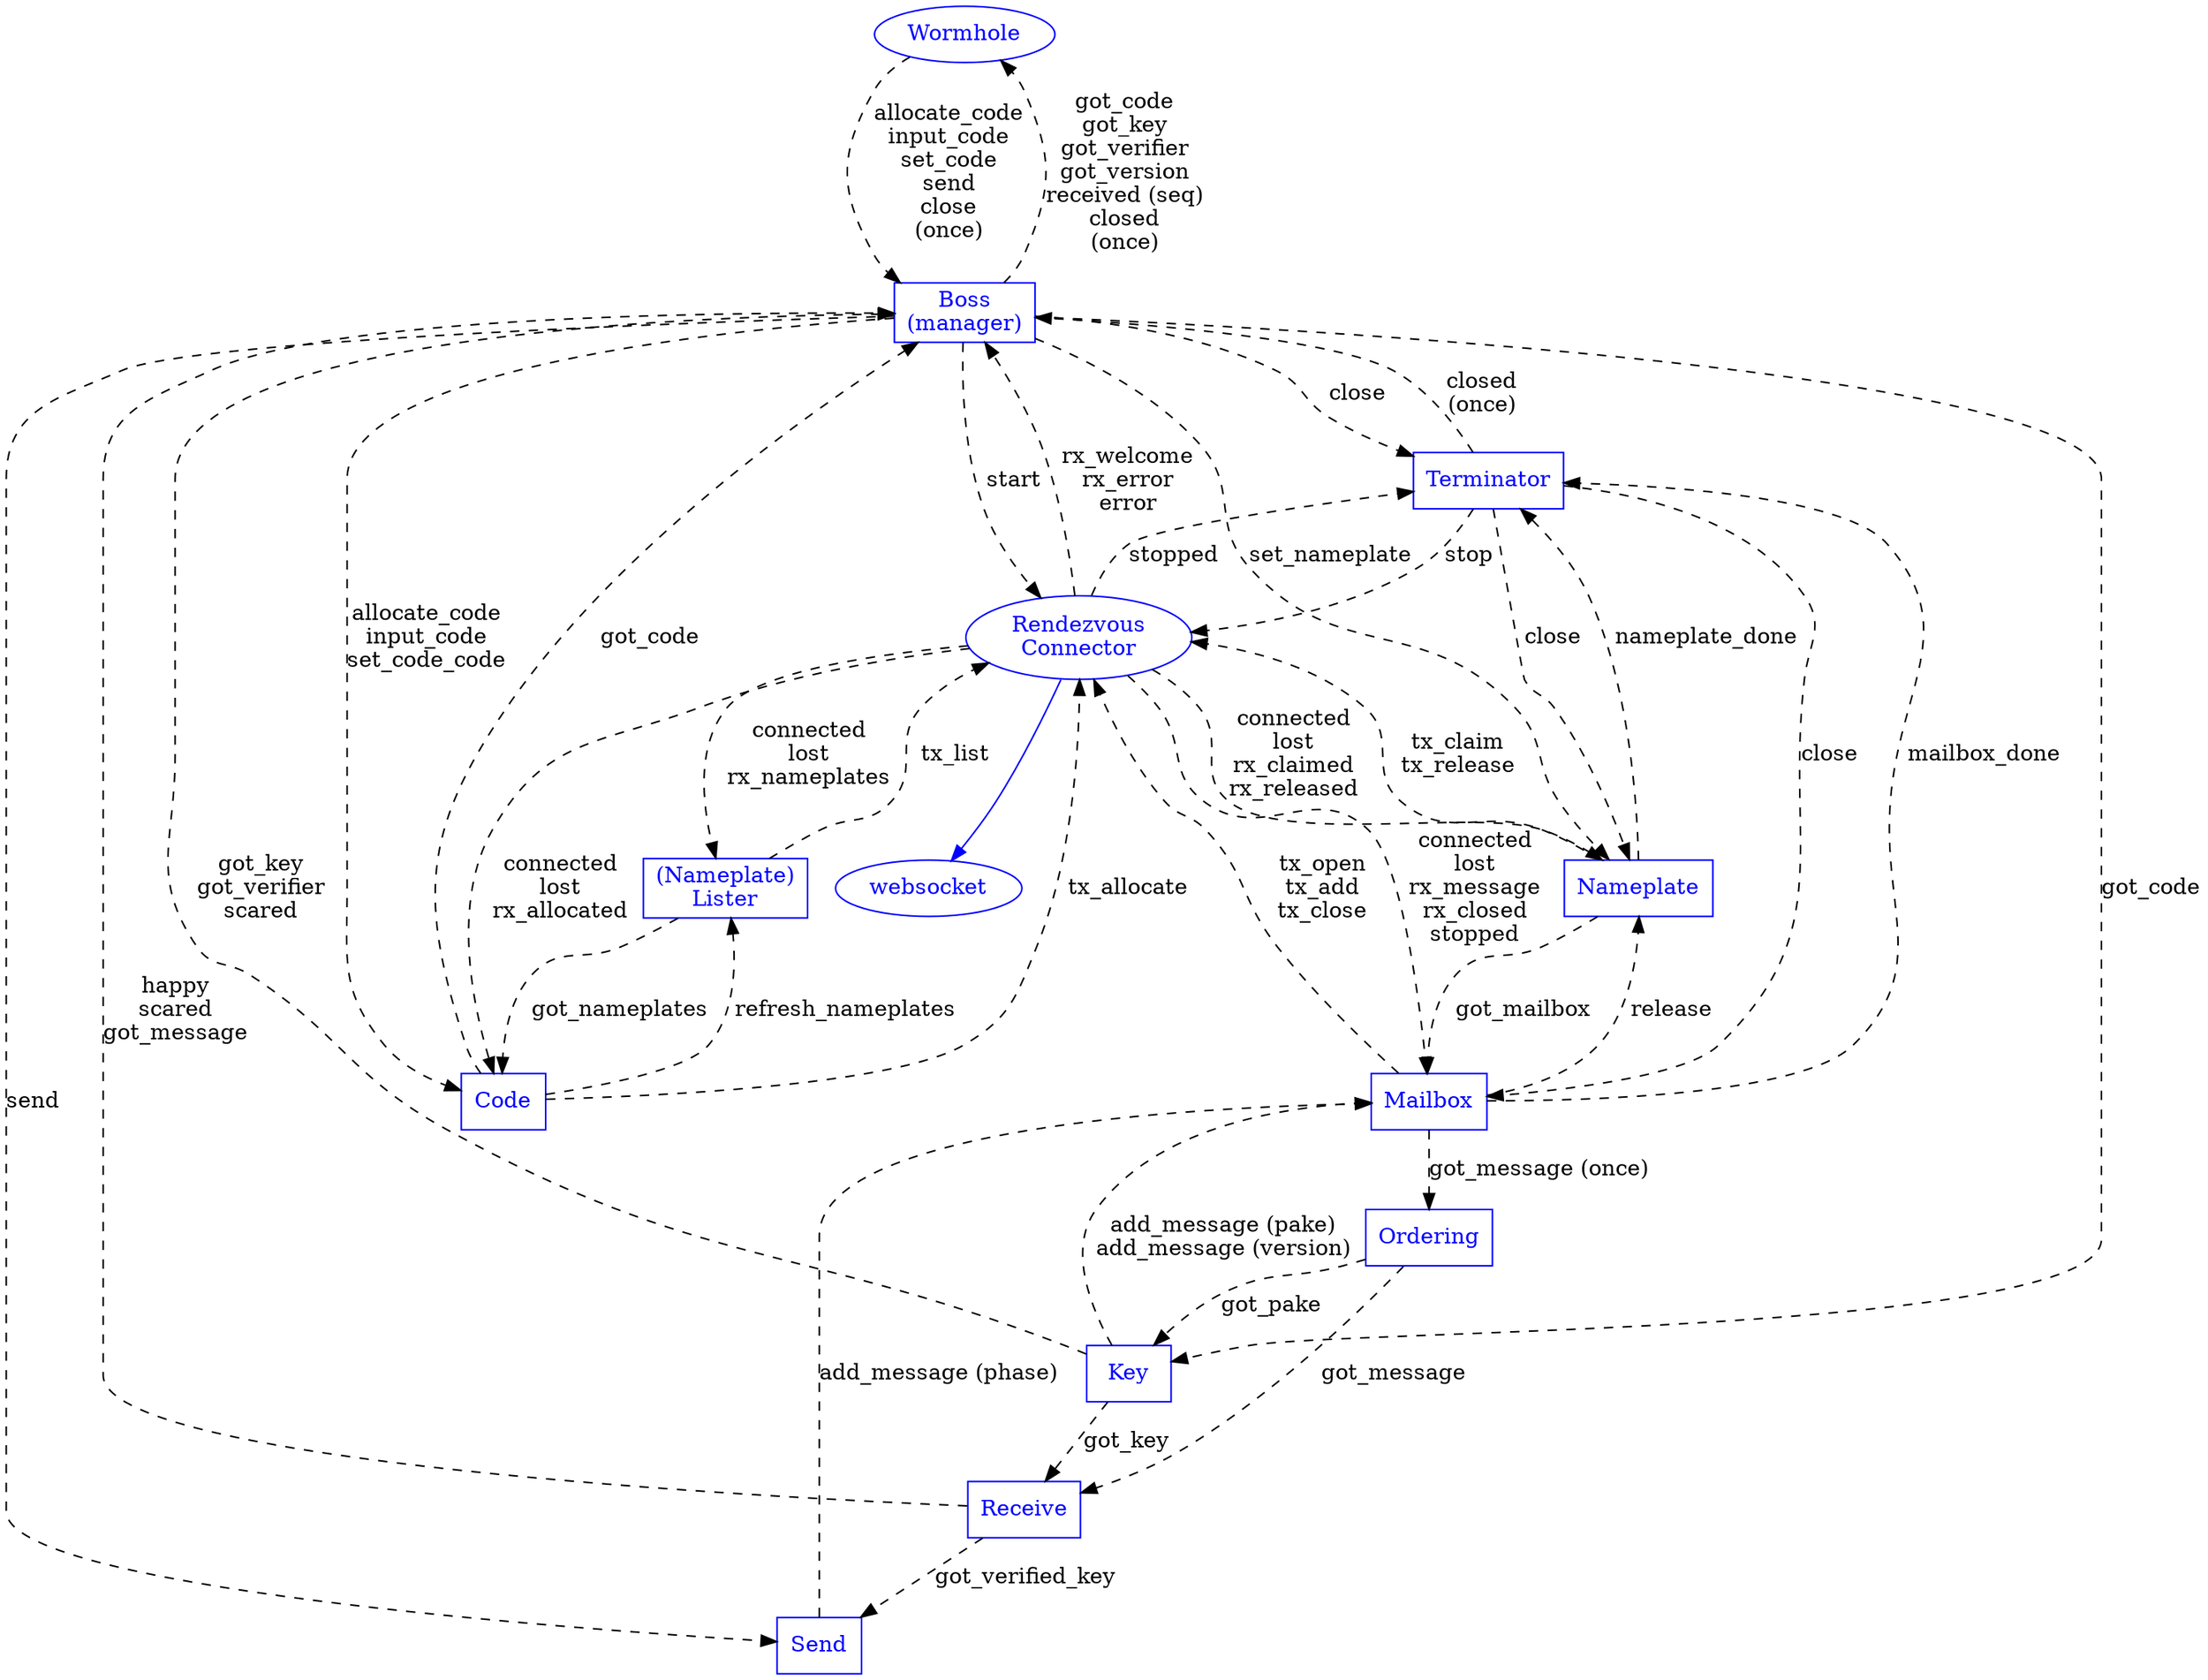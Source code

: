 digraph {
        Wormhole [shape="oval" color="blue" fontcolor="blue"]
        Boss [shape="box" label="Boss\n(manager)"
                  color="blue" fontcolor="blue"]
        Nameplate [shape="box" color="blue" fontcolor="blue"]
        Mailbox [shape="box" color="blue" fontcolor="blue"]
        Connection [label="Rendezvous\nConnector"
                    shape="oval" color="blue" fontcolor="blue"]
        websocket [color="blue" fontcolor="blue"]
        Order [shape="box" label="Ordering" color="blue" fontcolor="blue"]
        Key [shape="box" label="Key" color="blue" fontcolor="blue"]
        Send [shape="box" label="Send" color="blue" fontcolor="blue"]
        Receive [shape="box" label="Receive" color="blue" fontcolor="blue"]
        Code [shape="box" label="Code" color="blue" fontcolor="blue"]
        Lister [shape="box" label="(Nameplate)\nLister"
                color="blue" fontcolor="blue"]
        Terminator [shape="box" color="blue" fontcolor="blue"]

        Connection -> websocket [color="blue"]
        #Connection -> Order [color="blue"]

        Wormhole -> Boss [style="dashed" label="allocate_code\ninput_code\nset_code\nsend\nclose\n(once)"]
        #Wormhole -> Boss [color="blue"]
        Boss -> Wormhole [style="dashed" label="got_code\ngot_key\ngot_verifier\ngot_version\nreceived (seq)\nclosed\n(once)"]

        #Boss -> Connection [color="blue"]
        Boss -> Connection [style="dashed" label="start"]
        Connection -> Boss [style="dashed" label="rx_welcome\nrx_error\nerror"]

        Boss -> Send [style="dashed" label="send"]

        Boss -> Nameplate [style="dashed" label="set_nameplate"]
        #Boss -> Mailbox [color="blue"]
        Mailbox -> Order [style="dashed" label="got_message (once)"]
        Boss -> Key [style="dashed" label="got_code"]
        Key -> Boss [style="dashed" label="got_key\ngot_verifier\nscared"]
        Order -> Key [style="dashed" label="got_pake"]
        Order -> Receive [style="dashed" label="got_message"]
        #Boss -> Key [color="blue"]
        Key -> Mailbox [style="dashed"
                        label="add_message (pake)\nadd_message (version)"]
        Receive -> Send [style="dashed" label="got_verified_key"]
        Send -> Mailbox [style="dashed" label="add_message (phase)"]

        Key -> Receive [style="dashed" label="got_key"]
        Receive -> Boss [style="dashed"
                         label="happy\nscared\ngot_message"]
        Nameplate -> Connection [style="dashed"
                                 label="tx_claim\ntx_release"]
        Connection -> Nameplate [style="dashed"
                                 label="connected\nlost\nrx_claimed\nrx_released"]
        Mailbox -> Nameplate [style="dashed" label="release"]
        Nameplate -> Mailbox [style="dashed" label="got_mailbox"]

        Mailbox -> Connection [style="dashed"
                               label="tx_open\ntx_add\ntx_close"
                               ]
        Connection -> Mailbox [style="dashed"
                               label="connected\nlost\nrx_message\nrx_closed\nstopped"]

        Connection -> Lister [style="dashed"
                              label="connected\nlost\nrx_nameplates"
                              ]
        Lister -> Connection [style="dashed"
                              label="tx_list"
                              ]

        #Boss -> Code [color="blue"]
        Connection -> Code [style="dashed"
                            label="connected\nlost\nrx_allocated"]
        Code -> Connection [style="dashed"
                            label="tx_allocate"
                            ]
        Lister -> Code [style="dashed"
                        label="got_nameplates"
                        ]
        #Code -> Lister [color="blue"]
        Code -> Lister [style="dashed"
                        label="refresh_nameplates"
                        ]
        Boss -> Code [style="dashed"
                      label="allocate_code\ninput_code\nset_code_code"]
        Code -> Boss [style="dashed"
                      label="got_code"]

        Nameplate -> Terminator [style="dashed" label="nameplate_done"]
        Mailbox -> Terminator [style="dashed" label="mailbox_done"]
        Terminator -> Nameplate [style="dashed" label="close"]
        Terminator -> Mailbox [style="dashed" label="close"]
        Terminator -> Connection [style="dashed" label="stop"]
        Connection -> Terminator [style="dashed" label="stopped"]
        Terminator -> Boss [style="dashed" label="closed\n(once)"]
        Boss -> Terminator [style="dashed" label="close"]
}
